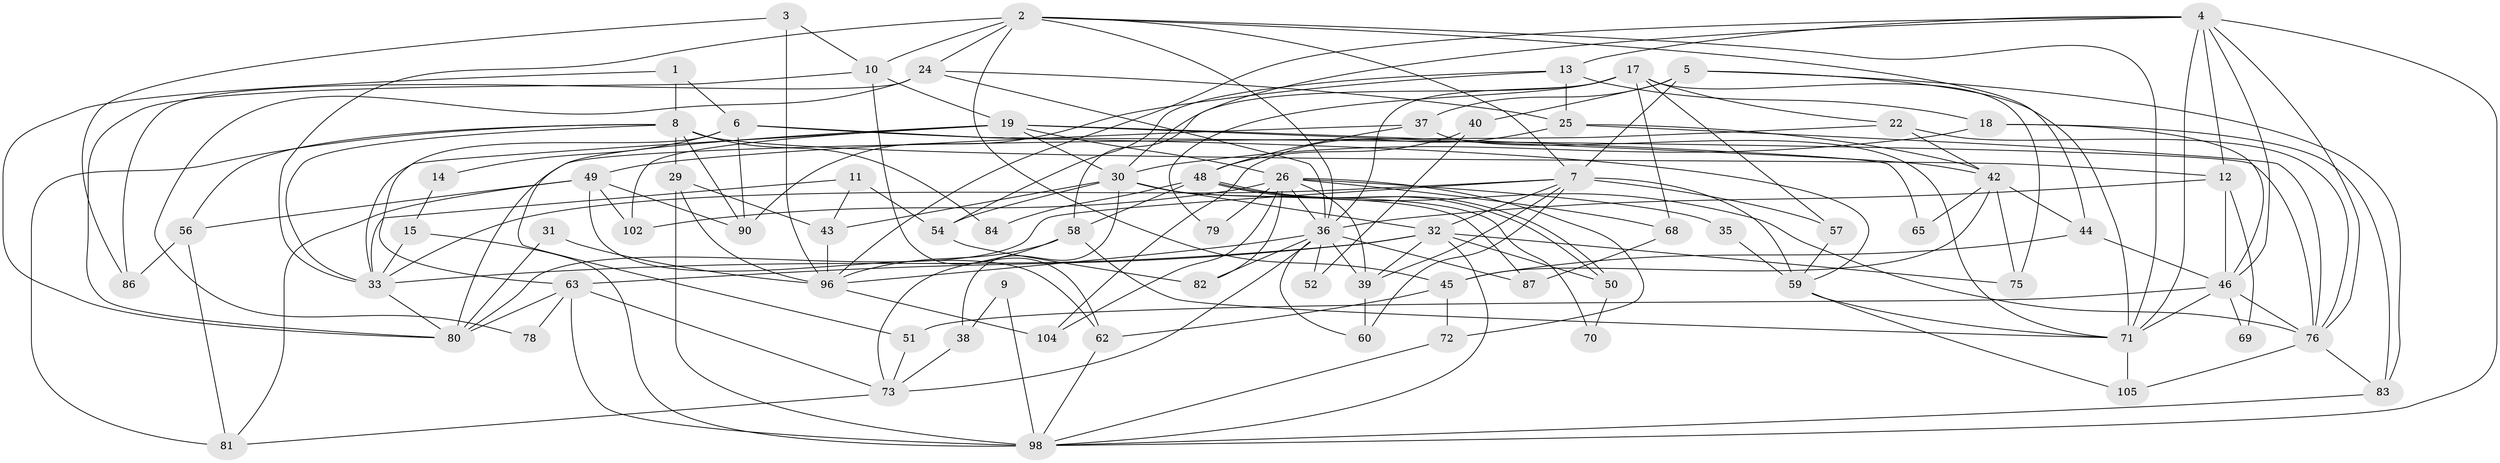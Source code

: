 // original degree distribution, {3: 0.25925925925925924, 4: 0.2777777777777778, 5: 0.10185185185185185, 6: 0.12962962962962962, 2: 0.16666666666666666, 9: 0.009259259259259259, 7: 0.037037037037037035, 8: 0.018518518518518517}
// Generated by graph-tools (version 1.1) at 2025/11/02/27/25 16:11:21]
// undirected, 75 vertices, 180 edges
graph export_dot {
graph [start="1"]
  node [color=gray90,style=filled];
  1;
  2 [super="+34"];
  3;
  4 [super="+100"];
  5 [super="+20"];
  6 [super="+27"];
  7 [super="+64"];
  8 [super="+47"];
  9;
  10 [super="+23"];
  11;
  12 [super="+41"];
  13 [super="+16"];
  14;
  15;
  17 [super="+95"];
  18 [super="+21"];
  19 [super="+67"];
  22;
  24 [super="+89"];
  25 [super="+94"];
  26 [super="+28"];
  29;
  30 [super="+103"];
  31 [super="+108"];
  32 [super="+53"];
  33 [super="+92"];
  35;
  36 [super="+91"];
  37;
  38;
  39 [super="+85"];
  40;
  42;
  43;
  44;
  45 [super="+74"];
  46 [super="+61"];
  48;
  49 [super="+55"];
  50;
  51;
  52;
  54;
  56 [super="+77"];
  57;
  58 [super="+66"];
  59 [super="+99"];
  60;
  62;
  63 [super="+93"];
  65;
  68;
  69;
  70;
  71 [super="+106"];
  72;
  73;
  75;
  76 [super="+107"];
  78;
  79;
  80 [super="+88"];
  81;
  82;
  83;
  84;
  86;
  87;
  90;
  96 [super="+97"];
  98 [super="+101"];
  102;
  104;
  105;
  1 -- 8;
  1 -- 6;
  1 -- 80;
  2 -- 7;
  2 -- 24;
  2 -- 71;
  2 -- 44;
  2 -- 45;
  2 -- 10;
  2 -- 36;
  2 -- 33;
  3 -- 10;
  3 -- 86;
  3 -- 96;
  4 -- 71;
  4 -- 12;
  4 -- 30;
  4 -- 96;
  4 -- 98;
  4 -- 76;
  4 -- 13;
  4 -- 46;
  5 -- 7;
  5 -- 40;
  5 -- 37;
  5 -- 83;
  5 -- 71;
  6 -- 63;
  6 -- 14;
  6 -- 90;
  6 -- 76;
  6 -- 59;
  7 -- 33;
  7 -- 32;
  7 -- 80;
  7 -- 39;
  7 -- 57;
  7 -- 59;
  7 -- 60;
  8 -- 90;
  8 -- 12;
  8 -- 81;
  8 -- 33;
  8 -- 84;
  8 -- 29;
  8 -- 56;
  9 -- 38;
  9 -- 98;
  10 -- 19;
  10 -- 80;
  10 -- 62;
  11 -- 43;
  11 -- 54;
  11 -- 33;
  12 -- 46;
  12 -- 69;
  12 -- 36;
  13 -- 54;
  13 -- 90;
  13 -- 18;
  13 -- 25;
  14 -- 15;
  15 -- 98 [weight=2];
  15 -- 33;
  17 -- 36;
  17 -- 68;
  17 -- 79;
  17 -- 22;
  17 -- 57;
  17 -- 75;
  17 -- 58;
  18 -- 83;
  18 -- 30;
  18 -- 46;
  19 -- 51;
  19 -- 30;
  19 -- 65;
  19 -- 26;
  19 -- 33;
  19 -- 42;
  19 -- 102;
  22 -- 42;
  22 -- 80;
  22 -- 76;
  24 -- 36;
  24 -- 86;
  24 -- 25;
  24 -- 78;
  25 -- 104;
  25 -- 42;
  25 -- 76;
  26 -- 68;
  26 -- 104;
  26 -- 35;
  26 -- 102;
  26 -- 72;
  26 -- 79;
  26 -- 82;
  26 -- 36;
  26 -- 39;
  29 -- 43;
  29 -- 98;
  29 -- 96;
  30 -- 38;
  30 -- 54;
  30 -- 32;
  30 -- 70;
  30 -- 87;
  30 -- 43;
  31 -- 80 [weight=2];
  31 -- 96;
  32 -- 39;
  32 -- 33;
  32 -- 50;
  32 -- 98;
  32 -- 75;
  32 -- 63;
  33 -- 80;
  35 -- 59;
  36 -- 82;
  36 -- 39;
  36 -- 96;
  36 -- 73;
  36 -- 52;
  36 -- 87;
  36 -- 60;
  37 -- 71;
  37 -- 48;
  37 -- 49;
  38 -- 73;
  39 -- 60;
  40 -- 48;
  40 -- 52;
  42 -- 44;
  42 -- 65;
  42 -- 75;
  42 -- 45;
  43 -- 96;
  44 -- 45;
  44 -- 46;
  45 -- 72;
  45 -- 62;
  46 -- 71;
  46 -- 51;
  46 -- 69;
  46 -- 76;
  48 -- 50;
  48 -- 50;
  48 -- 58;
  48 -- 76;
  48 -- 84;
  49 -- 81;
  49 -- 62;
  49 -- 90;
  49 -- 102;
  49 -- 56;
  50 -- 70;
  51 -- 73;
  54 -- 82;
  56 -- 81;
  56 -- 86;
  57 -- 59;
  58 -- 73;
  58 -- 96;
  58 -- 71;
  59 -- 71;
  59 -- 105;
  62 -- 98;
  63 -- 73;
  63 -- 80;
  63 -- 78;
  63 -- 98;
  68 -- 87;
  71 -- 105;
  72 -- 98;
  73 -- 81;
  76 -- 83;
  76 -- 105;
  83 -- 98;
  96 -- 104;
}
